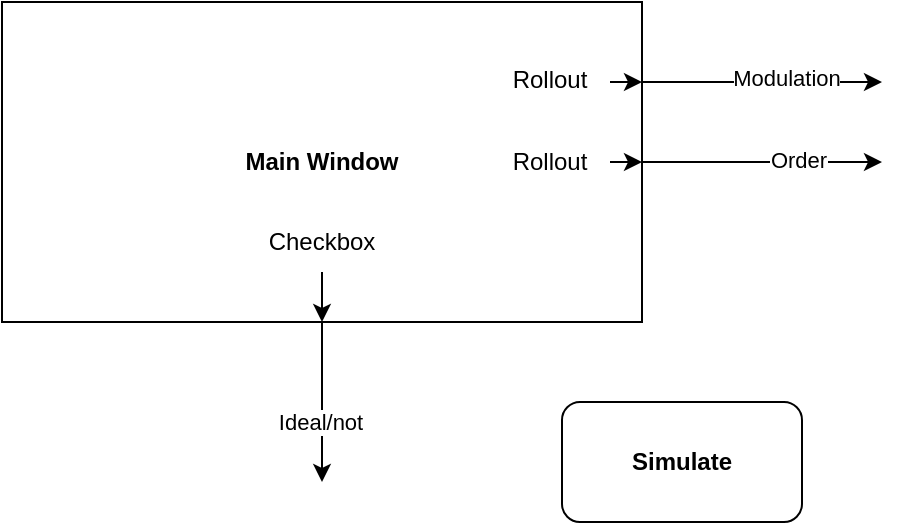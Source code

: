 <mxfile version="23.0.2" type="device" pages="2">
  <diagram name="Stránka-1" id="-ATShc4YuVJOPB07bB1N">
    <mxGraphModel dx="1050" dy="565" grid="1" gridSize="10" guides="1" tooltips="1" connect="1" arrows="1" fold="1" page="1" pageScale="1" pageWidth="1654" pageHeight="1169" math="0" shadow="0">
      <root>
        <mxCell id="0" />
        <mxCell id="1" parent="0" />
        <mxCell id="HGKFsKjt2m7Ovk19sIBR-1" value="&lt;b&gt;Main Window&lt;/b&gt;" style="rounded=0;whiteSpace=wrap;html=1;" parent="1" vertex="1">
          <mxGeometry x="40" y="80" width="320" height="160" as="geometry" />
        </mxCell>
        <mxCell id="HGKFsKjt2m7Ovk19sIBR-2" value="" style="endArrow=classic;html=1;rounded=0;exitX=1;exitY=0.25;exitDx=0;exitDy=0;" parent="1" source="HGKFsKjt2m7Ovk19sIBR-1" edge="1">
          <mxGeometry width="50" height="50" relative="1" as="geometry">
            <mxPoint x="510" y="320" as="sourcePoint" />
            <mxPoint x="480" y="120" as="targetPoint" />
          </mxGeometry>
        </mxCell>
        <mxCell id="HGKFsKjt2m7Ovk19sIBR-3" value="Modulation" style="edgeLabel;html=1;align=center;verticalAlign=middle;resizable=0;points=[];" parent="HGKFsKjt2m7Ovk19sIBR-2" vertex="1" connectable="0">
          <mxGeometry x="0.197" y="2" relative="1" as="geometry">
            <mxPoint as="offset" />
          </mxGeometry>
        </mxCell>
        <mxCell id="HGKFsKjt2m7Ovk19sIBR-4" value="" style="endArrow=classic;html=1;rounded=0;exitX=1;exitY=0.5;exitDx=0;exitDy=0;" parent="1" source="HGKFsKjt2m7Ovk19sIBR-1" edge="1">
          <mxGeometry width="50" height="50" relative="1" as="geometry">
            <mxPoint x="510" y="320" as="sourcePoint" />
            <mxPoint x="480" y="160" as="targetPoint" />
          </mxGeometry>
        </mxCell>
        <mxCell id="HGKFsKjt2m7Ovk19sIBR-5" value="Order" style="edgeLabel;html=1;align=center;verticalAlign=middle;resizable=0;points=[];" parent="HGKFsKjt2m7Ovk19sIBR-4" vertex="1" connectable="0">
          <mxGeometry x="0.297" y="1" relative="1" as="geometry">
            <mxPoint as="offset" />
          </mxGeometry>
        </mxCell>
        <mxCell id="HGKFsKjt2m7Ovk19sIBR-10" value="" style="endArrow=classic;html=1;rounded=0;exitX=0.5;exitY=1;exitDx=0;exitDy=0;" parent="1" source="HGKFsKjt2m7Ovk19sIBR-1" edge="1">
          <mxGeometry width="50" height="50" relative="1" as="geometry">
            <mxPoint x="210" y="270" as="sourcePoint" />
            <mxPoint x="200" y="320" as="targetPoint" />
          </mxGeometry>
        </mxCell>
        <mxCell id="HGKFsKjt2m7Ovk19sIBR-11" value="Ideal/not" style="edgeLabel;html=1;align=center;verticalAlign=middle;resizable=0;points=[];" parent="HGKFsKjt2m7Ovk19sIBR-10" vertex="1" connectable="0">
          <mxGeometry x="0.247" y="-1" relative="1" as="geometry">
            <mxPoint as="offset" />
          </mxGeometry>
        </mxCell>
        <mxCell id="HGKFsKjt2m7Ovk19sIBR-17" style="edgeStyle=orthogonalEdgeStyle;rounded=0;orthogonalLoop=1;jettySize=auto;html=1;entryX=1;entryY=0.25;entryDx=0;entryDy=0;" parent="1" source="HGKFsKjt2m7Ovk19sIBR-13" target="HGKFsKjt2m7Ovk19sIBR-1" edge="1">
          <mxGeometry relative="1" as="geometry">
            <Array as="points">
              <mxPoint x="290" y="120" />
            </Array>
          </mxGeometry>
        </mxCell>
        <mxCell id="HGKFsKjt2m7Ovk19sIBR-13" value="Rollout" style="text;html=1;strokeColor=none;fillColor=none;align=center;verticalAlign=middle;whiteSpace=wrap;rounded=0;" parent="1" vertex="1">
          <mxGeometry x="284" y="104" width="60" height="30" as="geometry" />
        </mxCell>
        <mxCell id="HGKFsKjt2m7Ovk19sIBR-20" style="edgeStyle=orthogonalEdgeStyle;rounded=0;orthogonalLoop=1;jettySize=auto;html=1;exitX=1;exitY=0.5;exitDx=0;exitDy=0;entryX=1;entryY=0.5;entryDx=0;entryDy=0;" parent="1" source="HGKFsKjt2m7Ovk19sIBR-18" target="HGKFsKjt2m7Ovk19sIBR-1" edge="1">
          <mxGeometry relative="1" as="geometry" />
        </mxCell>
        <mxCell id="HGKFsKjt2m7Ovk19sIBR-18" value="Rollout" style="text;html=1;strokeColor=none;fillColor=none;align=center;verticalAlign=middle;whiteSpace=wrap;rounded=0;" parent="1" vertex="1">
          <mxGeometry x="284" y="145" width="60" height="30" as="geometry" />
        </mxCell>
        <mxCell id="HGKFsKjt2m7Ovk19sIBR-25" style="edgeStyle=orthogonalEdgeStyle;rounded=0;orthogonalLoop=1;jettySize=auto;html=1;exitX=0.5;exitY=1;exitDx=0;exitDy=0;entryX=0.5;entryY=1;entryDx=0;entryDy=0;" parent="1" source="HGKFsKjt2m7Ovk19sIBR-23" target="HGKFsKjt2m7Ovk19sIBR-1" edge="1">
          <mxGeometry relative="1" as="geometry" />
        </mxCell>
        <mxCell id="HGKFsKjt2m7Ovk19sIBR-23" value="Checkbox" style="text;html=1;strokeColor=none;fillColor=none;align=center;verticalAlign=middle;whiteSpace=wrap;rounded=0;" parent="1" vertex="1">
          <mxGeometry x="170" y="185" width="60" height="30" as="geometry" />
        </mxCell>
        <mxCell id="h6oDTYxNYMpXIAPHTf-r-2" value="&lt;b&gt;Simulate&lt;/b&gt;" style="rounded=1;whiteSpace=wrap;html=1;" parent="1" vertex="1">
          <mxGeometry x="320" y="280" width="120" height="60" as="geometry" />
        </mxCell>
      </root>
    </mxGraphModel>
  </diagram>
  <diagram id="LeTPsgQp5gXD2nr-aAlf" name="Stránka-2">
    <mxGraphModel dx="500" dy="269" grid="1" gridSize="10" guides="1" tooltips="1" connect="1" arrows="1" fold="1" page="1" pageScale="1" pageWidth="1654" pageHeight="1169" math="0" shadow="0">
      <root>
        <mxCell id="0" />
        <mxCell id="1" parent="0" />
        <mxCell id="ebzc_1ja_ib1YeggxuAO-1" value="Window" style="rounded=0;whiteSpace=wrap;html=1;" vertex="1" parent="1">
          <mxGeometry x="80" y="80" width="80" height="40" as="geometry" />
        </mxCell>
        <mxCell id="ebzc_1ja_ib1YeggxuAO-2" value="" style="endArrow=classic;html=1;rounded=0;exitX=1;exitY=0.5;exitDx=0;exitDy=0;" edge="1" parent="1" source="ebzc_1ja_ib1YeggxuAO-1">
          <mxGeometry width="50" height="50" relative="1" as="geometry">
            <mxPoint x="260" y="190" as="sourcePoint" />
            <mxPoint x="240" y="100" as="targetPoint" />
          </mxGeometry>
        </mxCell>
        <mxCell id="ebzc_1ja_ib1YeggxuAO-3" value="Parameters" style="edgeLabel;html=1;align=center;verticalAlign=middle;resizable=0;points=[];" vertex="1" connectable="0" parent="ebzc_1ja_ib1YeggxuAO-2">
          <mxGeometry x="-0.005" y="-1" relative="1" as="geometry">
            <mxPoint as="offset" />
          </mxGeometry>
        </mxCell>
      </root>
    </mxGraphModel>
  </diagram>
</mxfile>
